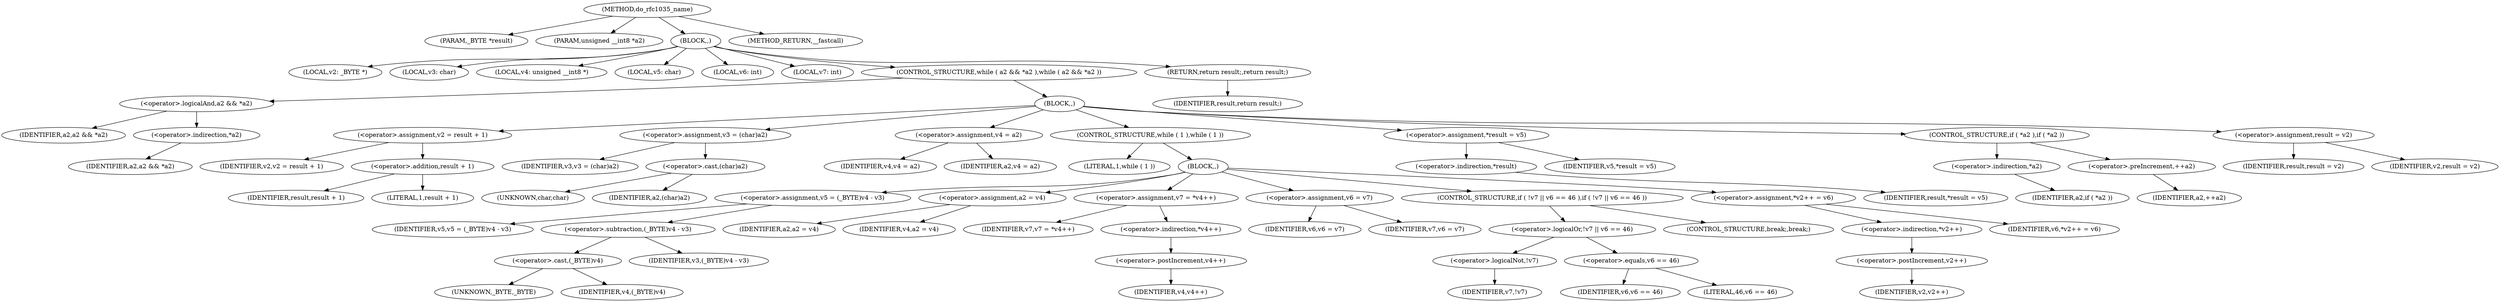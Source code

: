 digraph do_rfc1035_name {  
"1000107" [label = "(METHOD,do_rfc1035_name)" ]
"1000108" [label = "(PARAM,_BYTE *result)" ]
"1000109" [label = "(PARAM,unsigned __int8 *a2)" ]
"1000110" [label = "(BLOCK,,)" ]
"1000111" [label = "(LOCAL,v2: _BYTE *)" ]
"1000112" [label = "(LOCAL,v3: char)" ]
"1000113" [label = "(LOCAL,v4: unsigned __int8 *)" ]
"1000114" [label = "(LOCAL,v5: char)" ]
"1000115" [label = "(LOCAL,v6: int)" ]
"1000116" [label = "(LOCAL,v7: int)" ]
"1000117" [label = "(CONTROL_STRUCTURE,while ( a2 && *a2 ),while ( a2 && *a2 ))" ]
"1000118" [label = "(<operator>.logicalAnd,a2 && *a2)" ]
"1000119" [label = "(IDENTIFIER,a2,a2 && *a2)" ]
"1000120" [label = "(<operator>.indirection,*a2)" ]
"1000121" [label = "(IDENTIFIER,a2,a2 && *a2)" ]
"1000122" [label = "(BLOCK,,)" ]
"1000123" [label = "(<operator>.assignment,v2 = result + 1)" ]
"1000124" [label = "(IDENTIFIER,v2,v2 = result + 1)" ]
"1000125" [label = "(<operator>.addition,result + 1)" ]
"1000126" [label = "(IDENTIFIER,result,result + 1)" ]
"1000127" [label = "(LITERAL,1,result + 1)" ]
"1000128" [label = "(<operator>.assignment,v3 = (char)a2)" ]
"1000129" [label = "(IDENTIFIER,v3,v3 = (char)a2)" ]
"1000130" [label = "(<operator>.cast,(char)a2)" ]
"1000131" [label = "(UNKNOWN,char,char)" ]
"1000132" [label = "(IDENTIFIER,a2,(char)a2)" ]
"1000133" [label = "(<operator>.assignment,v4 = a2)" ]
"1000134" [label = "(IDENTIFIER,v4,v4 = a2)" ]
"1000135" [label = "(IDENTIFIER,a2,v4 = a2)" ]
"1000136" [label = "(CONTROL_STRUCTURE,while ( 1 ),while ( 1 ))" ]
"1000137" [label = "(LITERAL,1,while ( 1 ))" ]
"1000138" [label = "(BLOCK,,)" ]
"1000139" [label = "(<operator>.assignment,v5 = (_BYTE)v4 - v3)" ]
"1000140" [label = "(IDENTIFIER,v5,v5 = (_BYTE)v4 - v3)" ]
"1000141" [label = "(<operator>.subtraction,(_BYTE)v4 - v3)" ]
"1000142" [label = "(<operator>.cast,(_BYTE)v4)" ]
"1000143" [label = "(UNKNOWN,_BYTE,_BYTE)" ]
"1000144" [label = "(IDENTIFIER,v4,(_BYTE)v4)" ]
"1000145" [label = "(IDENTIFIER,v3,(_BYTE)v4 - v3)" ]
"1000146" [label = "(<operator>.assignment,a2 = v4)" ]
"1000147" [label = "(IDENTIFIER,a2,a2 = v4)" ]
"1000148" [label = "(IDENTIFIER,v4,a2 = v4)" ]
"1000149" [label = "(<operator>.assignment,v7 = *v4++)" ]
"1000150" [label = "(IDENTIFIER,v7,v7 = *v4++)" ]
"1000151" [label = "(<operator>.indirection,*v4++)" ]
"1000152" [label = "(<operator>.postIncrement,v4++)" ]
"1000153" [label = "(IDENTIFIER,v4,v4++)" ]
"1000154" [label = "(<operator>.assignment,v6 = v7)" ]
"1000155" [label = "(IDENTIFIER,v6,v6 = v7)" ]
"1000156" [label = "(IDENTIFIER,v7,v6 = v7)" ]
"1000157" [label = "(CONTROL_STRUCTURE,if ( !v7 || v6 == 46 ),if ( !v7 || v6 == 46 ))" ]
"1000158" [label = "(<operator>.logicalOr,!v7 || v6 == 46)" ]
"1000159" [label = "(<operator>.logicalNot,!v7)" ]
"1000160" [label = "(IDENTIFIER,v7,!v7)" ]
"1000161" [label = "(<operator>.equals,v6 == 46)" ]
"1000162" [label = "(IDENTIFIER,v6,v6 == 46)" ]
"1000163" [label = "(LITERAL,46,v6 == 46)" ]
"1000164" [label = "(CONTROL_STRUCTURE,break;,break;)" ]
"1000165" [label = "(<operator>.assignment,*v2++ = v6)" ]
"1000166" [label = "(<operator>.indirection,*v2++)" ]
"1000167" [label = "(<operator>.postIncrement,v2++)" ]
"1000168" [label = "(IDENTIFIER,v2,v2++)" ]
"1000169" [label = "(IDENTIFIER,v6,*v2++ = v6)" ]
"1000170" [label = "(<operator>.assignment,*result = v5)" ]
"1000171" [label = "(<operator>.indirection,*result)" ]
"1000172" [label = "(IDENTIFIER,result,*result = v5)" ]
"1000173" [label = "(IDENTIFIER,v5,*result = v5)" ]
"1000174" [label = "(CONTROL_STRUCTURE,if ( *a2 ),if ( *a2 ))" ]
"1000175" [label = "(<operator>.indirection,*a2)" ]
"1000176" [label = "(IDENTIFIER,a2,if ( *a2 ))" ]
"1000177" [label = "(<operator>.preIncrement,++a2)" ]
"1000178" [label = "(IDENTIFIER,a2,++a2)" ]
"1000179" [label = "(<operator>.assignment,result = v2)" ]
"1000180" [label = "(IDENTIFIER,result,result = v2)" ]
"1000181" [label = "(IDENTIFIER,v2,result = v2)" ]
"1000182" [label = "(RETURN,return result;,return result;)" ]
"1000183" [label = "(IDENTIFIER,result,return result;)" ]
"1000184" [label = "(METHOD_RETURN,__fastcall)" ]
  "1000107" -> "1000108" 
  "1000107" -> "1000109" 
  "1000107" -> "1000110" 
  "1000107" -> "1000184" 
  "1000110" -> "1000111" 
  "1000110" -> "1000112" 
  "1000110" -> "1000113" 
  "1000110" -> "1000114" 
  "1000110" -> "1000115" 
  "1000110" -> "1000116" 
  "1000110" -> "1000117" 
  "1000110" -> "1000182" 
  "1000117" -> "1000118" 
  "1000117" -> "1000122" 
  "1000118" -> "1000119" 
  "1000118" -> "1000120" 
  "1000120" -> "1000121" 
  "1000122" -> "1000123" 
  "1000122" -> "1000128" 
  "1000122" -> "1000133" 
  "1000122" -> "1000136" 
  "1000122" -> "1000170" 
  "1000122" -> "1000174" 
  "1000122" -> "1000179" 
  "1000123" -> "1000124" 
  "1000123" -> "1000125" 
  "1000125" -> "1000126" 
  "1000125" -> "1000127" 
  "1000128" -> "1000129" 
  "1000128" -> "1000130" 
  "1000130" -> "1000131" 
  "1000130" -> "1000132" 
  "1000133" -> "1000134" 
  "1000133" -> "1000135" 
  "1000136" -> "1000137" 
  "1000136" -> "1000138" 
  "1000138" -> "1000139" 
  "1000138" -> "1000146" 
  "1000138" -> "1000149" 
  "1000138" -> "1000154" 
  "1000138" -> "1000157" 
  "1000138" -> "1000165" 
  "1000139" -> "1000140" 
  "1000139" -> "1000141" 
  "1000141" -> "1000142" 
  "1000141" -> "1000145" 
  "1000142" -> "1000143" 
  "1000142" -> "1000144" 
  "1000146" -> "1000147" 
  "1000146" -> "1000148" 
  "1000149" -> "1000150" 
  "1000149" -> "1000151" 
  "1000151" -> "1000152" 
  "1000152" -> "1000153" 
  "1000154" -> "1000155" 
  "1000154" -> "1000156" 
  "1000157" -> "1000158" 
  "1000157" -> "1000164" 
  "1000158" -> "1000159" 
  "1000158" -> "1000161" 
  "1000159" -> "1000160" 
  "1000161" -> "1000162" 
  "1000161" -> "1000163" 
  "1000165" -> "1000166" 
  "1000165" -> "1000169" 
  "1000166" -> "1000167" 
  "1000167" -> "1000168" 
  "1000170" -> "1000171" 
  "1000170" -> "1000173" 
  "1000171" -> "1000172" 
  "1000174" -> "1000175" 
  "1000174" -> "1000177" 
  "1000175" -> "1000176" 
  "1000177" -> "1000178" 
  "1000179" -> "1000180" 
  "1000179" -> "1000181" 
  "1000182" -> "1000183" 
}
